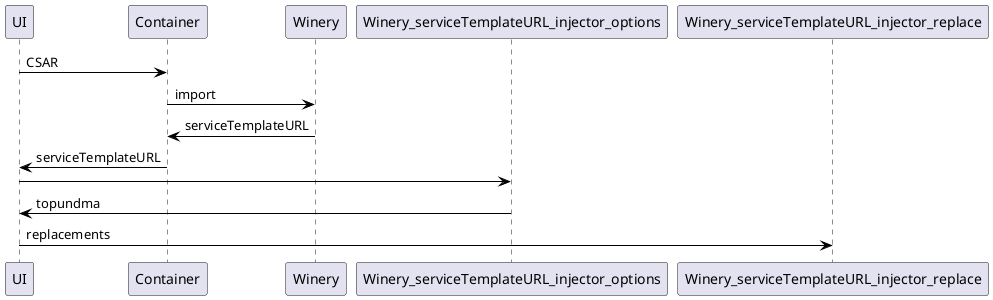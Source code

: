 Onlineeditor: https://www.planttext.com/

Copyright (c) 2017 University of Stuttgart.

All rights reserved. This program and the accompanying materials
are made available under the terms of the Eclipse Public License v1.0
and the Apache License 2.0 which both accompany this distribution,
and are available at http://www.eclipse.org/legal/epl-v10.html
 and http://www.apache.org/licenses/LICENSE-2.0

Contributors:
     Karoline Saatkamp - initial API and implementation, maintenance

@startuml

'skinparam monochrome true
'Chooses LightGray as background color
'We're better off with manual setting

skinparam class {
	BackgroundColor White
	ArrowColor Black
	BorderColor Black
	LegendBackgroundColor White
}

skinparam stereotypeCBackgroundColor LightGray

skinparam noteBackgroundColor White
skinparam noteBorderColor Black

'required for SVG
skinparam defaultFontName sans-serif


UI -> Container: CSAR
Container -> Winery: import
Winery -> Container: serviceTemplateURL
Container -> UI: serviceTemplateURL
UI -> Winery_serviceTemplateURL_injector_options
Winery_serviceTemplateURL_injector_options -> UI: topundma
UI -> Winery_serviceTemplateURL_injector_replace: replacements

@enduml

